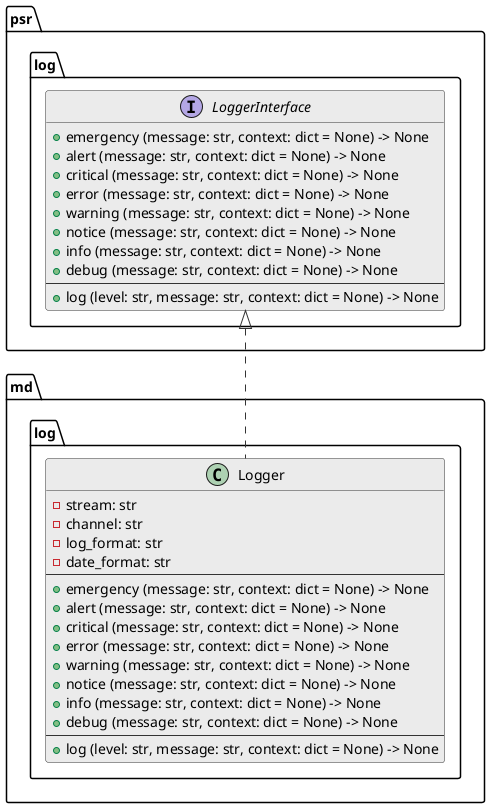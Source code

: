@startuml

skinparam class {
  BackgroundColor #ebebeb
  ArrowColor      #333
  BorderColor     #333
}

skinparam lineType ortho

package psr.log {
  interface psr.log.LoggerInterface {
    + emergency (message: str, context: dict = None) -> None
    + alert (message: str, context: dict = None) -> None
    + critical (message: str, context: dict = None) -> None
    + error (message: str, context: dict = None) -> None
    + warning (message: str, context: dict = None) -> None
    + notice (message: str, context: dict = None) -> None
    + info (message: str, context: dict = None) -> None
    + debug (message: str, context: dict = None) -> None
    ---
    + log (level: str, message: str, context: dict = None) -> None
  }
}

package md.log {
  class md.log.Logger implements psr.log.LoggerInterface {
    - stream: str
    - channel: str
    - log_format: str
    - date_format: str
    ---
    + emergency (message: str, context: dict = None) -> None
    + alert (message: str, context: dict = None) -> None
    + critical (message: str, context: dict = None) -> None
    + error (message: str, context: dict = None) -> None
    + warning (message: str, context: dict = None) -> None
    + notice (message: str, context: dict = None) -> None
    + info (message: str, context: dict = None) -> None
    + debug (message: str, context: dict = None) -> None
    ---
    + log (level: str, message: str, context: dict = None) -> None
  }
}

@enduml
